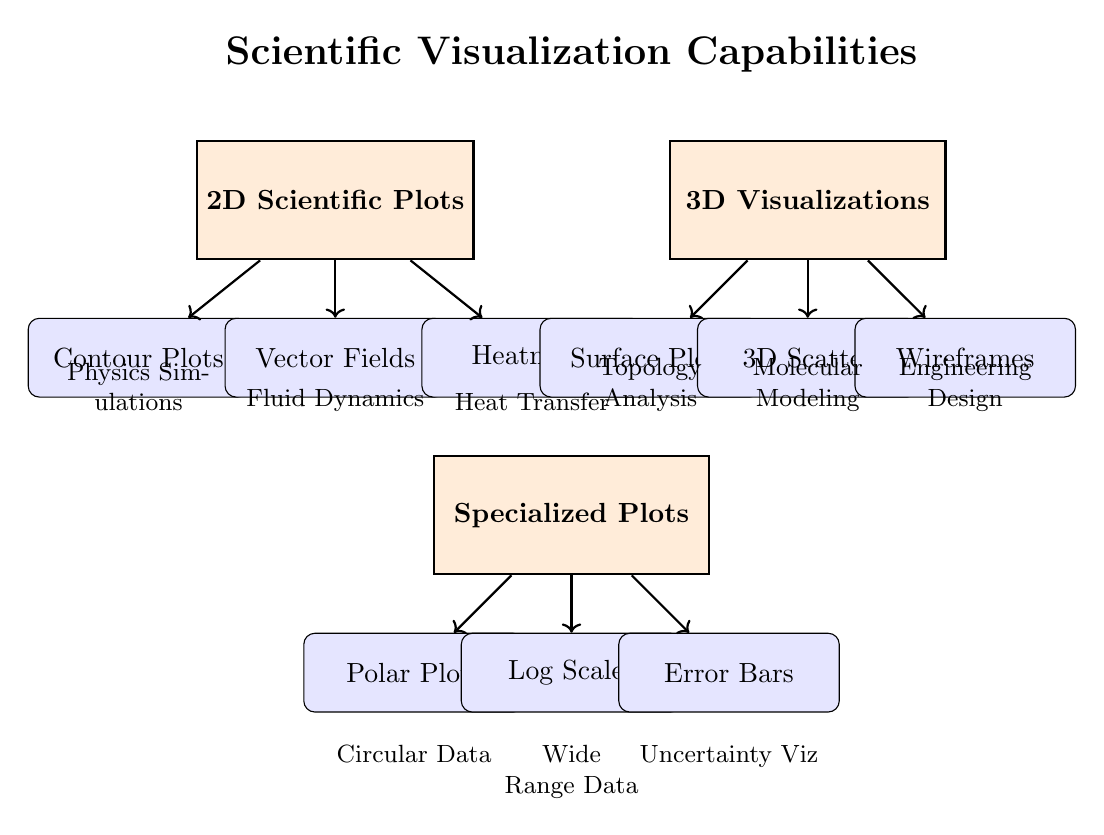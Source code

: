 \begin{tikzpicture}[
    node distance=1.8cm,
    plottype/.style={rectangle, draw, fill=blue!10, minimum width=2.8cm, minimum height=1cm, text centered, rounded corners},
    category/.style={rectangle, draw, fill=orange!15, minimum width=3.5cm, minimum height=1.5cm, text centered, thick},
    arrow/.style={->, thick}
]

% Main categories
\node[category] (2d) at (0,4) {\textbf{2D Scientific Plots}};
\node[category] (3d) at (6,4) {\textbf{3D Visualizations}};
\node[category] (special) at (3,0) {\textbf{Specialized Plots}};

% 2D plot types
\node[plottype] (contour) at (-2.5,2) {Contour Plots};
\node[plottype] (vector) at (0,2) {Vector Fields};
\node[plottype] (heatmap) at (2.5,2) {Heatmaps};

% 3D plot types
\node[plottype] (surface) at (4,2) {Surface Plots};
\node[plottype] (scatter3d) at (6,2) {3D Scatter};
\node[plottype] (wireframe) at (8,2) {Wireframes};

% Specialized plot types
\node[plottype] (polar) at (1,-2) {Polar Plots};
\node[plottype] (log) at (3,-2) {Log Scales};
\node[plottype] (error) at (5,-2) {Error Bars};

% Arrows from categories to plot types
\draw[arrow] (2d) -- (contour);
\draw[arrow] (2d) -- (vector);
\draw[arrow] (2d) -- (heatmap);

\draw[arrow] (3d) -- (surface);
\draw[arrow] (3d) -- (scatter3d);
\draw[arrow] (3d) -- (wireframe);

\draw[arrow] (special) -- (polar);
\draw[arrow] (special) -- (log);
\draw[arrow] (special) -- (error);

% Applications
\node[anchor=south, text width=2.5cm, align=center, font=\small] at (-2.5,1.2) {Physics Simulations};
\node[anchor=south, text width=2.5cm, align=center, font=\small] at (0,1.2) {Fluid Dynamics};
\node[anchor=south, text width=2.5cm, align=center, font=\small] at (2.5,1.2) {Heat Transfer};

\node[anchor=south, text width=2.5cm, align=center, font=\small] at (4,1.2) {Topology Analysis};
\node[anchor=south, text width=2.5cm, align=center, font=\small] at (6,1.2) {Molecular Modeling};
\node[anchor=south, text width=2.5cm, align=center, font=\small] at (8,1.2) {Engineering Design};

\node[anchor=north, text width=2.5cm, align=center, font=\small] at (1,-2.8) {Circular Data};
\node[anchor=north, text width=2.5cm, align=center, font=\small] at (3,-2.8) {Wide Range Data};
\node[anchor=north, text width=2.5cm, align=center, font=\small] at (5,-2.8) {Uncertainty Viz};

% Title
\node[anchor=south, font=\Large\bfseries] at (3,5.5) {Scientific Visualization Capabilities};

\end{tikzpicture}